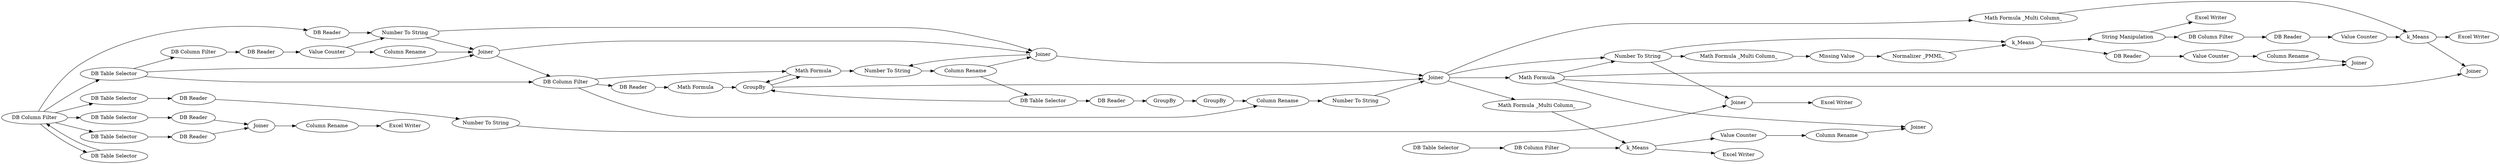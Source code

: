 digraph {
	39 -> 36
	24 -> 26
	16 -> 24
	22 -> 23
	26 -> 32
	30 -> 31
	5 -> 10
	11 -> 12
	33 -> 34
	2 -> 52
	13 -> 16
	2 -> 7
	24 -> 58
	26 -> 40
	42 -> 61
	37 -> 60
	23 -> 25
	8 -> 14
	51 -> 50
	26 -> 46
	65 -> 66
	37 -> 40
	25 -> 24
	17 -> 14
	10 -> 8
	1 -> 2
	7 -> 10
	58 -> 42
	16 -> 18
	41 -> 45
	48 -> 49
	47 -> 50
	49 -> 51
	3 -> 8
	19 -> 20
	3 -> 11
	11 -> 18
	42 -> 44
	6 -> 5
	2 -> 1
	21 -> 22
	47 -> 54
	4 -> 6
	11 -> 23
	12 -> 13
	38 -> 37
	18 -> 16
	29 -> 30
	35 -> 39
	24 -> 55
	8 -> 11
	45 -> 42
	9 -> 8
	66 -> 67
	19 -> 16
	64 -> 65
	50 -> 62
	5 -> 9
	18 -> 15
	68 -> 29
	10 -> 14
	3 -> 4
	36 -> 38
	17 -> 19
	30 -> 35
	43 -> 46
	35 -> 59
	44 -> 43
	67 -> 63
	20 -> 21
	26 -> 47
	55 -> 37
	2 -> 64
	24 -> 47
	14 -> 24
	53 -> 66
	31 -> 33
	14 -> 15
	34 -> 32
	2 -> 48
	15 -> 17
	54 -> 68
	52 -> 53
	2 -> 3
	47 -> 30
	55 [label="Math Formula _Multi Column_"]
	7 [label="DB Reader"]
	45 [label="DB Column Filter"]
	9 [label="Column Rename"]
	52 [label="DB Table Selector"]
	18 [label="Math Formula"]
	26 [label="Math Formula"]
	21 [label=GroupBy]
	58 [label="Math Formula _Multi Column_"]
	8 [label=Joiner]
	17 [label="Column Rename"]
	3 [label="DB Table Selector"]
	19 [label="DB Table Selector"]
	24 [label=Joiner]
	64 [label="DB Table Selector"]
	49 [label="DB Reader"]
	41 [label="DB Table Selector"]
	31 [label="DB Reader"]
	51 [label="Number To String"]
	6 [label="DB Reader"]
	15 [label="Number To String"]
	25 [label="Number To String"]
	54 [label="Math Formula _Multi Column_"]
	10 [label="Number To String"]
	12 [label="DB Reader"]
	59 [label="Excel Writer"]
	16 [label=GroupBy]
	48 [label="DB Table Selector"]
	30 [label=k_Means]
	50 [label=Joiner]
	1 [label="DB Table Selector"]
	42 [label=k_Means]
	22 [label=GroupBy]
	53 [label="DB Reader"]
	68 [label="Missing Value"]
	67 [label="Column Rename"]
	11 [label="DB Column Filter"]
	47 [label="Number To String"]
	23 [label="Column Rename"]
	4 [label="DB Column Filter"]
	61 [label="Excel Writer"]
	63 [label="Excel Writer"]
	14 [label=Joiner]
	38 [label="Value Counter"]
	60 [label="Excel Writer"]
	5 [label="Value Counter"]
	43 [label="Column Rename"]
	35 [label="String Manipulation"]
	44 [label="Value Counter"]
	34 [label="Column Rename"]
	13 [label="Math Formula"]
	20 [label="DB Reader"]
	29 [label="Normalizer _PMML_"]
	62 [label="Excel Writer"]
	36 [label="DB Reader"]
	66 [label=Joiner]
	46 [label=Joiner]
	65 [label="DB Reader"]
	40 [label=Joiner]
	39 [label="DB Column Filter"]
	33 [label="Value Counter"]
	32 [label=Joiner]
	2 [label="DB Column Filter"]
	37 [label=k_Means]
	rankdir=LR
}
